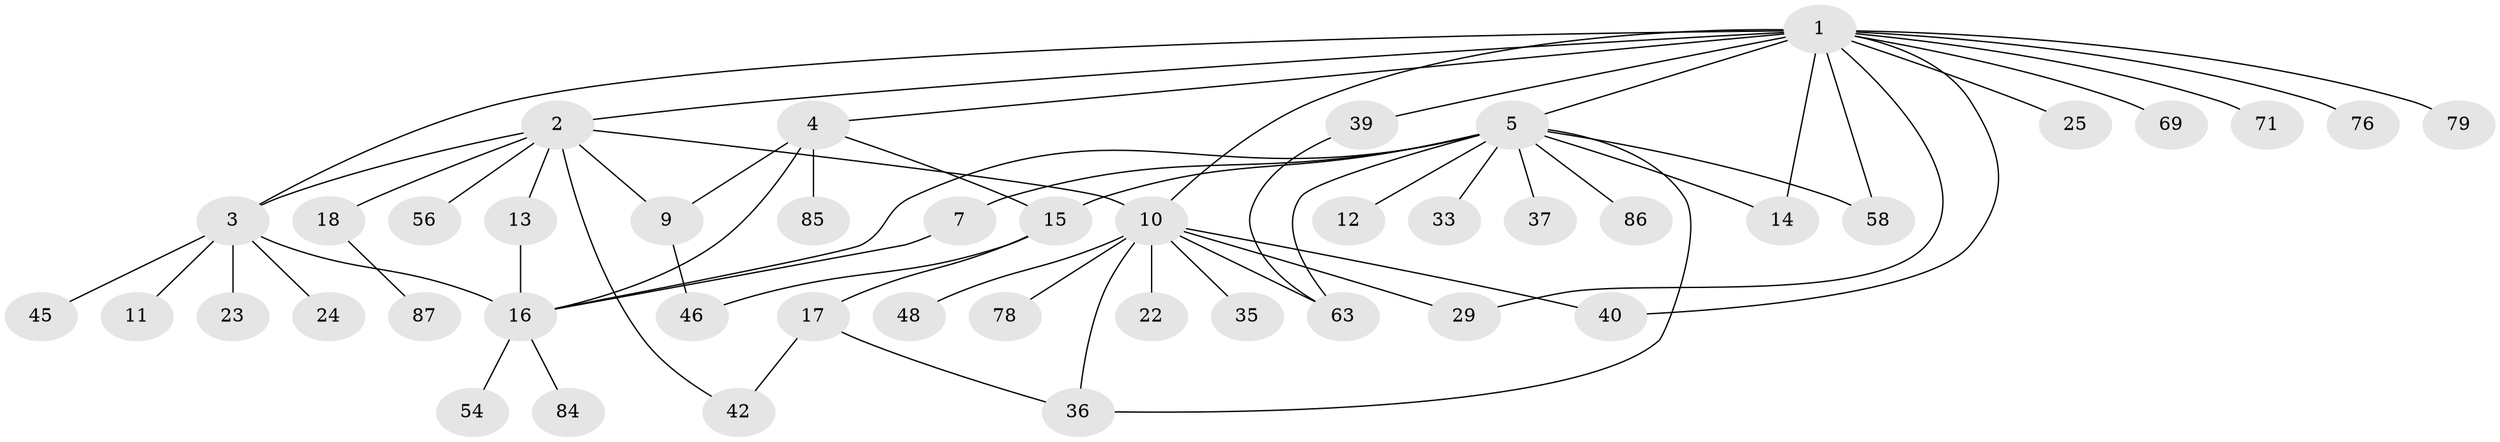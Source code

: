 // original degree distribution, {17: 0.011363636363636364, 8: 0.022727272727272728, 7: 0.03409090909090909, 5: 0.011363636363636364, 12: 0.011363636363636364, 9: 0.011363636363636364, 2: 0.20454545454545456, 1: 0.5, 3: 0.13636363636363635, 4: 0.045454545454545456, 6: 0.011363636363636364}
// Generated by graph-tools (version 1.1) at 2025/14/03/09/25 04:14:33]
// undirected, 44 vertices, 61 edges
graph export_dot {
graph [start="1"]
  node [color=gray90,style=filled];
  1 [super="+8"];
  2;
  3;
  4;
  5 [super="+43+51+34+6+30+21"];
  7;
  9;
  10 [super="+20"];
  11;
  12;
  13;
  14;
  15;
  16 [super="+44+26+70"];
  17 [super="+50"];
  18;
  22;
  23;
  24 [super="+28"];
  25;
  29 [super="+66+65+32"];
  33;
  35;
  36;
  37;
  39;
  40;
  42;
  45;
  46 [super="+59"];
  48 [super="+55+80"];
  54;
  56;
  58 [super="+67"];
  63 [super="+68"];
  69;
  71;
  76;
  78;
  79;
  84;
  85;
  86;
  87;
  1 -- 2;
  1 -- 3;
  1 -- 4;
  1 -- 5;
  1 -- 10 [weight=2];
  1 -- 14;
  1 -- 25;
  1 -- 29;
  1 -- 39;
  1 -- 40;
  1 -- 58;
  1 -- 69;
  1 -- 71;
  1 -- 76;
  1 -- 79;
  2 -- 3;
  2 -- 9;
  2 -- 10;
  2 -- 13;
  2 -- 18;
  2 -- 42;
  2 -- 56;
  3 -- 11;
  3 -- 16;
  3 -- 23;
  3 -- 24;
  3 -- 45;
  4 -- 9;
  4 -- 15;
  4 -- 85;
  4 -- 16;
  5 -- 7;
  5 -- 12;
  5 -- 33;
  5 -- 58;
  5 -- 63;
  5 -- 36;
  5 -- 37;
  5 -- 14;
  5 -- 15;
  5 -- 86;
  5 -- 16;
  7 -- 16;
  9 -- 46;
  10 -- 22;
  10 -- 40;
  10 -- 63;
  10 -- 78;
  10 -- 29;
  10 -- 48;
  10 -- 35;
  10 -- 36;
  13 -- 16;
  15 -- 17;
  15 -- 46;
  16 -- 54;
  16 -- 84;
  17 -- 42;
  17 -- 36;
  18 -- 87;
  39 -- 63;
}
